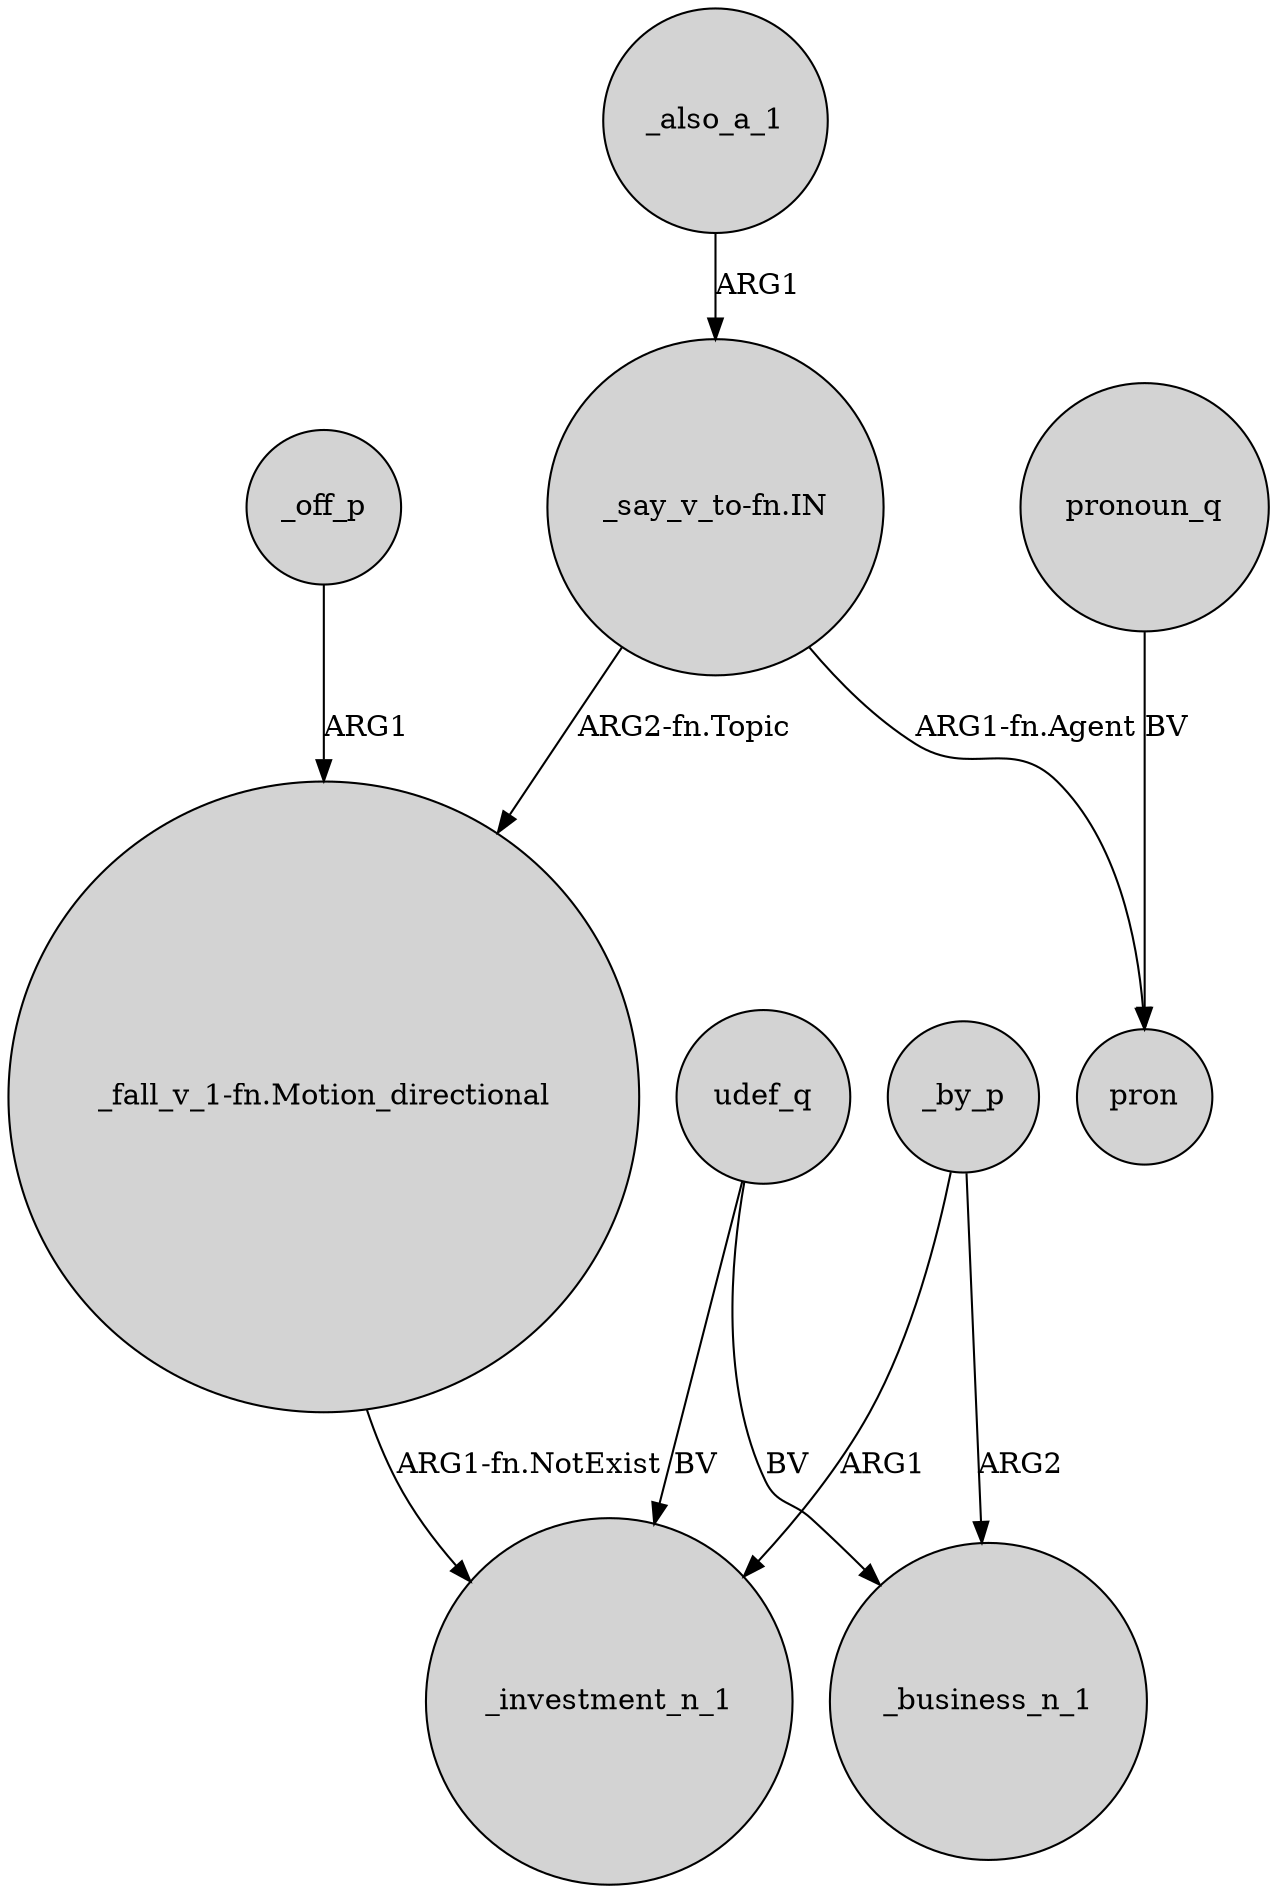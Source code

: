 digraph {
	node [shape=circle style=filled]
	udef_q -> _investment_n_1 [label=BV]
	udef_q -> _business_n_1 [label=BV]
	_also_a_1 -> "_say_v_to-fn.IN" [label=ARG1]
	"_say_v_to-fn.IN" -> "_fall_v_1-fn.Motion_directional" [label="ARG2-fn.Topic"]
	_by_p -> _investment_n_1 [label=ARG1]
	_off_p -> "_fall_v_1-fn.Motion_directional" [label=ARG1]
	"_fall_v_1-fn.Motion_directional" -> _investment_n_1 [label="ARG1-fn.NotExist"]
	_by_p -> _business_n_1 [label=ARG2]
	"_say_v_to-fn.IN" -> pron [label="ARG1-fn.Agent"]
	pronoun_q -> pron [label=BV]
}
